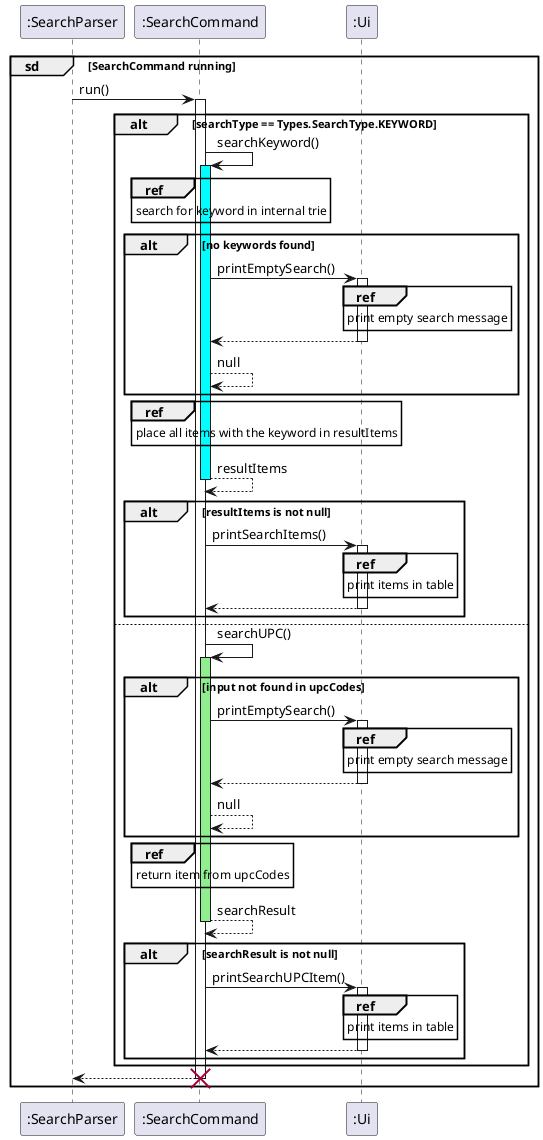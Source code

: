 @startuml
'https://plantuml.com/sequence-diagram
participant ":SearchParser"

group sd [SearchCommand running]
    ":SearchParser" -> ":SearchCommand": run()
    activate ":SearchCommand"
    participant ":SearchCommand"
    participant ":Ui"
    alt searchType == Types.SearchType.KEYWORD
        ":SearchCommand" -> ":SearchCommand": searchKeyword()
        activate ":SearchCommand" #cyan
        ref over ":SearchCommand"
            search for keyword in internal trie
        end ref
        alt no keywords found
            ":SearchCommand" -> ":Ui": printEmptySearch()
            activate ":Ui"
            ref over ":Ui"
                print empty search message
            end ref
            return
            ":SearchCommand" --> ":SearchCommand": null
        end
        ref over ":SearchCommand"
            place all items with the keyword in resultItems
        end ref
        return resultItems
        alt resultItems is not null
            ":SearchCommand" -> ":Ui": printSearchItems()
            activate ":Ui"
            ref over ":Ui"
                print items in table
            end ref
            return
        end
    else
        ":SearchCommand" -> ":SearchCommand": searchUPC()
        activate ":SearchCommand" #lightgreen
        alt input not found in upcCodes
            ":SearchCommand" -> ":Ui": printEmptySearch()
            activate ":Ui"
            ref over ":Ui"
                print empty search message
            end ref
            return
            ":SearchCommand" --> ":SearchCommand": null
        end
        ref over ":SearchCommand"
            return item from upcCodes
        end ref
        return searchResult
        alt searchResult is not null
            ":SearchCommand" -> ":Ui": printSearchUPCItem()
            activate ":Ui"
            ref over ":Ui"
                print items in table
            end ref
            return
        end
    end
    return
    deactivate ":SearchCommand"
    destroy ":SearchCommand"
end
@enduml